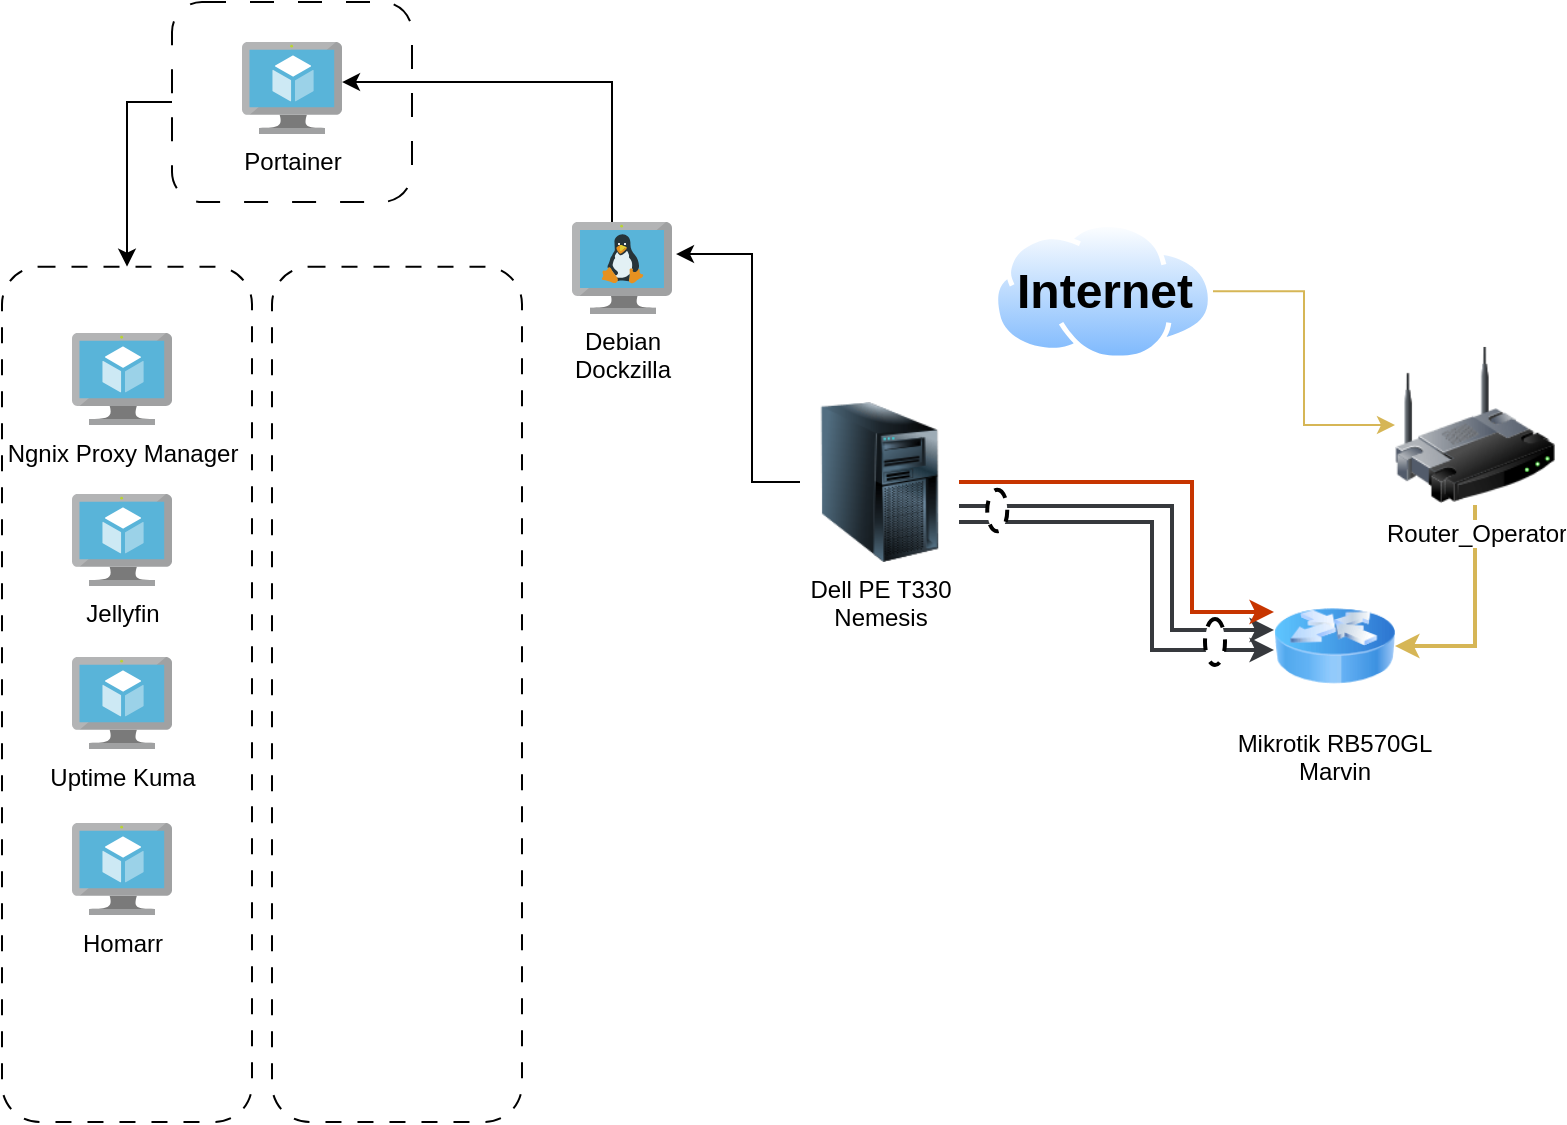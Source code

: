 <mxfile version="28.0.7">
  <diagram name="Topologia Base" id="0Ar3Yt8Rytr-ZsfFow6O">
    <mxGraphModel dx="1418" dy="756" grid="1" gridSize="10" guides="1" tooltips="1" connect="1" arrows="1" fold="1" page="1" pageScale="1" pageWidth="827" pageHeight="1169" math="0" shadow="0">
      <root>
        <mxCell id="0" />
        <mxCell id="1" parent="0" />
        <mxCell id="V-H85L1YjNSoFRJ2KWrf-9" style="edgeStyle=orthogonalEdgeStyle;rounded=0;orthogonalLoop=1;jettySize=auto;html=1;exitX=0;exitY=0.5;exitDx=0;exitDy=0;entryX=0.5;entryY=0;entryDx=0;entryDy=0;" edge="1" parent="1" source="V-H85L1YjNSoFRJ2KWrf-7" target="V-H85L1YjNSoFRJ2KWrf-1">
          <mxGeometry relative="1" as="geometry" />
        </mxCell>
        <mxCell id="V-H85L1YjNSoFRJ2KWrf-7" value="" style="rounded=1;whiteSpace=wrap;html=1;dashed=1;dashPattern=12 12;" vertex="1" parent="1">
          <mxGeometry x="100" y="60" width="120" height="100" as="geometry" />
        </mxCell>
        <mxCell id="V-H85L1YjNSoFRJ2KWrf-1" value="" style="rounded=1;whiteSpace=wrap;html=1;dashed=1;dashPattern=8 8;" vertex="1" parent="1">
          <mxGeometry x="15" y="192.32" width="125" height="427.68" as="geometry" />
        </mxCell>
        <mxCell id="twPrnzx1wudMUvf7t9YJ-1" value="" style="edgeStyle=orthogonalEdgeStyle;rounded=0;orthogonalLoop=1;jettySize=auto;html=1;strokeColor=light-dark(#D6B656,#FFFF33);" parent="1" source="twPrnzx1wudMUvf7t9YJ-2" target="twPrnzx1wudMUvf7t9YJ-4" edge="1">
          <mxGeometry relative="1" as="geometry" />
        </mxCell>
        <mxCell id="twPrnzx1wudMUvf7t9YJ-2" value="" style="image;aspect=fixed;perimeter=ellipsePerimeter;html=1;align=center;shadow=0;dashed=0;spacingTop=3;image=img/lib/active_directory/internet_cloud.svg;" parent="1" vertex="1">
          <mxGeometry x="510.5" y="170" width="110" height="69.3" as="geometry" />
        </mxCell>
        <mxCell id="twPrnzx1wudMUvf7t9YJ-3" value="" style="edgeStyle=orthogonalEdgeStyle;rounded=0;orthogonalLoop=1;jettySize=auto;html=1;entryX=1;entryY=0.5;entryDx=0;entryDy=0;fillColor=#fff2cc;strokeColor=light-dark(#D6B656,#FFFF33);gradientColor=#ffd966;strokeWidth=2;" parent="1" source="twPrnzx1wudMUvf7t9YJ-4" target="twPrnzx1wudMUvf7t9YJ-5" edge="1">
          <mxGeometry relative="1" as="geometry">
            <mxPoint x="751.5" y="399.3" as="targetPoint" />
          </mxGeometry>
        </mxCell>
        <mxCell id="twPrnzx1wudMUvf7t9YJ-4" value="Router_Operator" style="image;html=1;image=img/lib/clip_art/networking/Wireless_Router_128x128.png" parent="1" vertex="1">
          <mxGeometry x="711.5" y="231.5" width="80" height="80" as="geometry" />
        </mxCell>
        <mxCell id="twPrnzx1wudMUvf7t9YJ-5" value="&lt;div&gt;&lt;span style=&quot;text-wrap-mode: wrap;&quot;&gt;Mikrotik RB570GL&lt;/span&gt;&lt;/div&gt;&lt;div&gt;&lt;span style=&quot;text-wrap-mode: wrap;&quot;&gt;Marvin&lt;/span&gt;&lt;/div&gt;" style="image;html=1;image=img/lib/clip_art/networking/Router_Icon_128x128.png" parent="1" vertex="1">
          <mxGeometry x="651" y="347" width="60.5" height="70" as="geometry" />
        </mxCell>
        <mxCell id="twPrnzx1wudMUvf7t9YJ-6" style="edgeStyle=orthogonalEdgeStyle;rounded=0;orthogonalLoop=1;jettySize=auto;html=1;entryX=0;entryY=0.5;entryDx=0;entryDy=0;fillColor=#eeeeee;strokeColor=light-dark(#36393D,#F7FAFF);strokeWidth=2;" parent="1" source="twPrnzx1wudMUvf7t9YJ-8" edge="1">
          <mxGeometry relative="1" as="geometry">
            <mxPoint x="412.964" y="311.5" as="sourcePoint" />
            <mxPoint x="651" y="374.02" as="targetPoint" />
            <Array as="points">
              <mxPoint x="600" y="312" />
              <mxPoint x="600" y="374" />
            </Array>
          </mxGeometry>
        </mxCell>
        <mxCell id="twPrnzx1wudMUvf7t9YJ-7" style="edgeStyle=orthogonalEdgeStyle;rounded=0;orthogonalLoop=1;jettySize=auto;html=1;exitX=1;exitY=0.5;exitDx=0;exitDy=0;entryX=0;entryY=0.25;entryDx=0;entryDy=0;fillColor=#fa6800;strokeColor=#C73500;strokeWidth=2;" parent="1" source="twPrnzx1wudMUvf7t9YJ-8" target="twPrnzx1wudMUvf7t9YJ-5" edge="1">
          <mxGeometry relative="1" as="geometry">
            <Array as="points">
              <mxPoint x="610" y="300" />
              <mxPoint x="610" y="365" />
              <mxPoint x="651" y="365" />
            </Array>
          </mxGeometry>
        </mxCell>
        <mxCell id="twPrnzx1wudMUvf7t9YJ-8" value="&lt;div&gt;&lt;span style=&quot;text-wrap-mode: wrap;&quot;&gt;Dell PE T330&lt;/span&gt;&lt;/div&gt;&lt;div&gt;&lt;span style=&quot;text-wrap-mode: wrap;&quot;&gt;Nemesis&lt;/span&gt;&lt;/div&gt;" style="image;html=1;image=img/lib/clip_art/computers/Server_Tower_128x128.png" parent="1" vertex="1">
          <mxGeometry x="414" y="260" width="79.5" height="80" as="geometry" />
        </mxCell>
        <mxCell id="twPrnzx1wudMUvf7t9YJ-9" style="edgeStyle=orthogonalEdgeStyle;rounded=0;orthogonalLoop=1;jettySize=auto;html=1;entryX=0;entryY=0.75;entryDx=0;entryDy=0;fillColor=#eeeeee;strokeColor=light-dark(#36393D,#F7FAFF);strokeWidth=2;" parent="1" edge="1" source="twPrnzx1wudMUvf7t9YJ-8">
          <mxGeometry relative="1" as="geometry">
            <mxPoint x="410" y="320" as="sourcePoint" />
            <mxPoint x="651" y="384" as="targetPoint" />
            <Array as="points">
              <mxPoint x="590" y="320" />
              <mxPoint x="590" y="384" />
            </Array>
          </mxGeometry>
        </mxCell>
        <mxCell id="twPrnzx1wudMUvf7t9YJ-10" value="&lt;font style=&quot;color: light-dark(rgb(0, 0, 0), rgb(0, 0, 0));&quot;&gt;Internet&lt;/font&gt;" style="text;strokeColor=none;fillColor=none;html=1;fontSize=24;fontStyle=1;verticalAlign=middle;align=center;" parent="1" vertex="1">
          <mxGeometry x="530.75" y="192.32" width="69.5" height="24.65" as="geometry" />
        </mxCell>
        <mxCell id="twPrnzx1wudMUvf7t9YJ-11" value="Debian&lt;br&gt;Dockzilla" style="image;sketch=0;aspect=fixed;html=1;points=[];align=center;fontSize=12;image=img/lib/mscae/VM_Linux.svg;" parent="1" vertex="1">
          <mxGeometry x="300" y="170" width="50" height="46" as="geometry" />
        </mxCell>
        <mxCell id="twPrnzx1wudMUvf7t9YJ-13" style="edgeStyle=orthogonalEdgeStyle;rounded=0;orthogonalLoop=1;jettySize=auto;html=1;shape=wire;entryX=1.04;entryY=0.348;entryDx=0;entryDy=0;entryPerimeter=0;" parent="1" target="twPrnzx1wudMUvf7t9YJ-11" edge="1" source="twPrnzx1wudMUvf7t9YJ-8">
          <mxGeometry relative="1" as="geometry">
            <Array as="points">
              <mxPoint x="390" y="300" />
              <mxPoint x="390" y="186" />
            </Array>
            <mxPoint x="280" y="278" as="sourcePoint" />
            <mxPoint x="190" y="278.296" as="targetPoint" />
          </mxGeometry>
        </mxCell>
        <mxCell id="Optsze-ANichDLxVOrV5-1" value="&lt;font&gt;Ngnix Proxy Manager&lt;/font&gt;" style="image;sketch=0;aspect=fixed;html=1;points=[];align=center;fontSize=12;image=img/lib/mscae/Virtual_Machine.svg;" parent="1" vertex="1">
          <mxGeometry x="50" y="225.52" width="50" height="46" as="geometry" />
        </mxCell>
        <mxCell id="Optsze-ANichDLxVOrV5-3" value="&lt;font&gt;Jellyfin&lt;/font&gt;" style="image;sketch=0;aspect=fixed;html=1;points=[];align=center;fontSize=12;image=img/lib/mscae/Virtual_Machine.svg;" parent="1" vertex="1">
          <mxGeometry x="50" y="306" width="50" height="46" as="geometry" />
        </mxCell>
        <mxCell id="Optsze-ANichDLxVOrV5-4" value="&lt;font&gt;Uptime Kuma&lt;/font&gt;" style="image;sketch=0;aspect=fixed;html=1;points=[];align=center;fontSize=12;image=img/lib/mscae/Virtual_Machine.svg;" parent="1" vertex="1">
          <mxGeometry x="50" y="387.5" width="50" height="46" as="geometry" />
        </mxCell>
        <mxCell id="Optsze-ANichDLxVOrV5-15" value="" style="ellipse;whiteSpace=wrap;html=1;dashed=1;strokeWidth=2;rotation=-90;" parent="1" vertex="1">
          <mxGeometry x="610" y="375" width="23" height="10" as="geometry" />
        </mxCell>
        <mxCell id="Optsze-ANichDLxVOrV5-16" value="" style="ellipse;whiteSpace=wrap;html=1;dashed=1;strokeWidth=2;rotation=-90;" parent="1" vertex="1">
          <mxGeometry x="502.25" y="309.25" width="20.75" height="10" as="geometry" />
        </mxCell>
        <mxCell id="V-H85L1YjNSoFRJ2KWrf-4" value="Portainer" style="image;sketch=0;aspect=fixed;html=1;points=[];align=center;fontSize=12;image=img/lib/mscae/Virtual_Machine.svg;" vertex="1" parent="1">
          <mxGeometry x="135" y="80" width="50" height="46" as="geometry" />
        </mxCell>
        <mxCell id="V-H85L1YjNSoFRJ2KWrf-6" style="edgeStyle=orthogonalEdgeStyle;rounded=0;orthogonalLoop=1;jettySize=auto;html=1;entryX=1.02;entryY=0.435;entryDx=0;entryDy=0;entryPerimeter=0;exitX=0.4;exitY=0;exitDx=0;exitDy=0;exitPerimeter=0;" edge="1" parent="1" source="twPrnzx1wudMUvf7t9YJ-11">
          <mxGeometry relative="1" as="geometry">
            <mxPoint x="284" y="260" as="sourcePoint" />
            <mxPoint x="185" y="100.01" as="targetPoint" />
            <Array as="points">
              <mxPoint x="320" y="100" />
            </Array>
          </mxGeometry>
        </mxCell>
        <mxCell id="V-H85L1YjNSoFRJ2KWrf-8" value="&lt;font&gt;Homarr&lt;/font&gt;" style="image;sketch=0;aspect=fixed;html=1;points=[];align=center;fontSize=12;image=img/lib/mscae/Virtual_Machine.svg;" vertex="1" parent="1">
          <mxGeometry x="50" y="470.5" width="50" height="46" as="geometry" />
        </mxCell>
        <mxCell id="V-H85L1YjNSoFRJ2KWrf-10" value="" style="rounded=1;whiteSpace=wrap;html=1;dashed=1;dashPattern=8 8;" vertex="1" parent="1">
          <mxGeometry x="150" y="192.32" width="125" height="427.68" as="geometry" />
        </mxCell>
      </root>
    </mxGraphModel>
  </diagram>
</mxfile>

